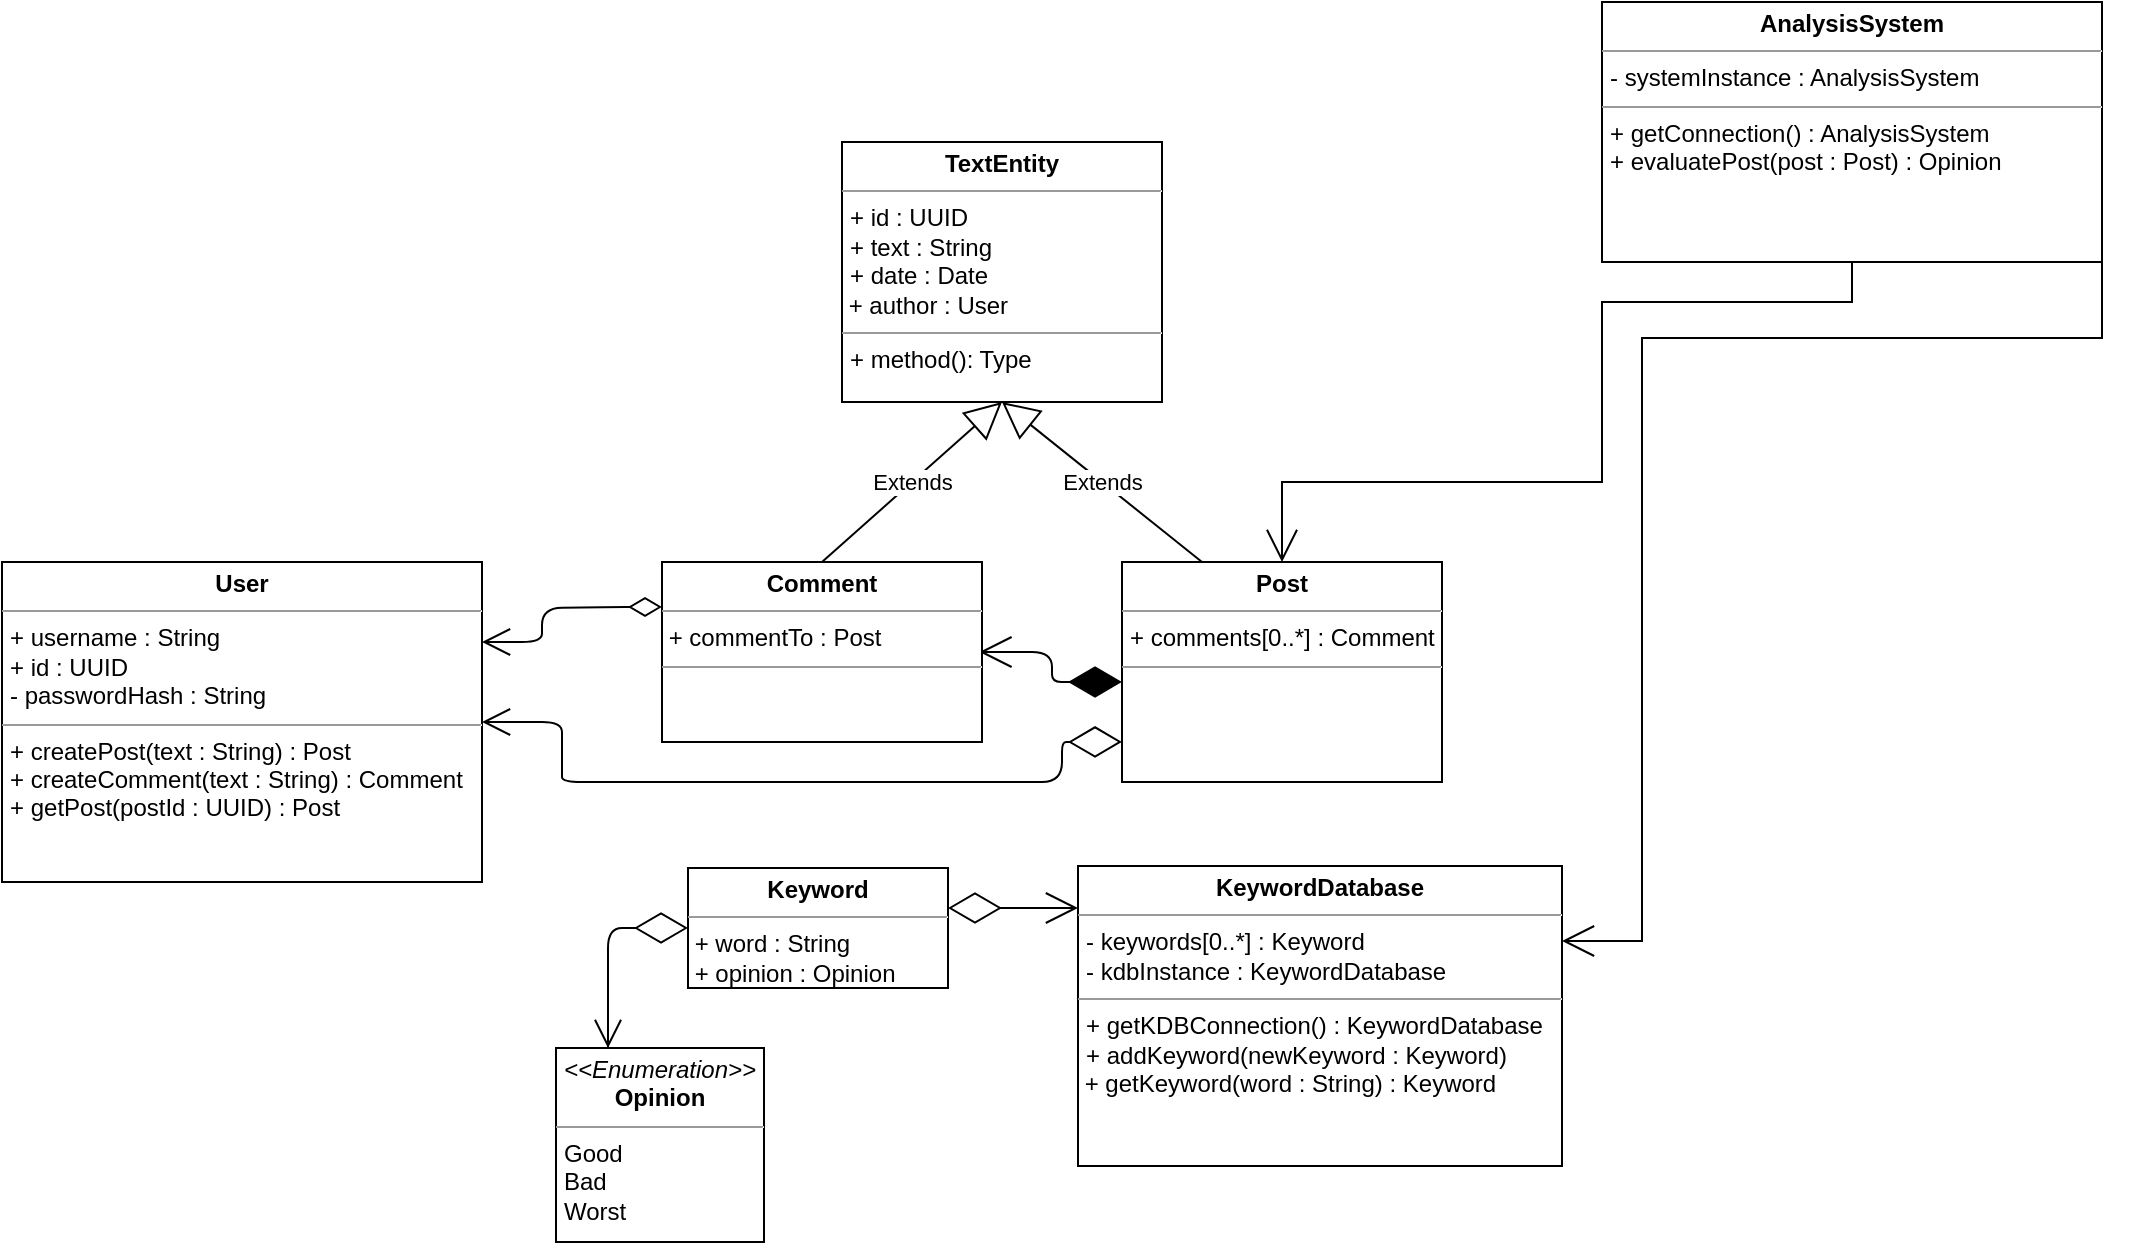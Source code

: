 <mxfile version="15.3.7" type="device" pages="2"><diagram id="C5RBs43oDa-KdzZeNtuy" name="Initial Design"><mxGraphModel dx="1977" dy="1680" grid="1" gridSize="10" guides="1" tooltips="1" connect="1" arrows="1" fold="1" page="1" pageScale="1" pageWidth="827" pageHeight="1169" math="0" shadow="0"><root><mxCell id="WIyWlLk6GJQsqaUBKTNV-0"/><mxCell id="WIyWlLk6GJQsqaUBKTNV-1" parent="WIyWlLk6GJQsqaUBKTNV-0"/><mxCell id="FQMM8KVgxUVfuDCL4yDW-41" style="edgeStyle=orthogonalEdgeStyle;rounded=0;orthogonalLoop=1;jettySize=auto;html=1;exitX=1;exitY=0.5;exitDx=0;exitDy=0;endArrow=open;startSize=14;endSize=14;sourcePerimeterSpacing=8;targetPerimeterSpacing=8;entryX=0.992;entryY=0.498;entryDx=0;entryDy=0;entryPerimeter=0;" parent="WIyWlLk6GJQsqaUBKTNV-1" source="FQMM8KVgxUVfuDCL4yDW-2" target="FQMM8KVgxUVfuDCL4yDW-2" edge="1"><mxGeometry relative="1" as="geometry"><mxPoint x="450.0" y="234.968" as="targetPoint"/></mxGeometry></mxCell><mxCell id="FQMM8KVgxUVfuDCL4yDW-2" value="&lt;p style=&quot;margin: 0px ; margin-top: 4px ; text-align: center&quot;&gt;&lt;b&gt;Comment&lt;/b&gt;&lt;/p&gt;&lt;hr size=&quot;1&quot;&gt;&amp;nbsp;+ commentTo : Post&lt;br&gt;&lt;hr size=&quot;1&quot;&gt;&lt;p style=&quot;margin: 0px ; margin-left: 4px&quot;&gt;&lt;br&gt;&lt;/p&gt;" style="verticalAlign=top;align=left;overflow=fill;fontSize=12;fontFamily=Helvetica;html=1;hachureGap=4;pointerEvents=0;" parent="WIyWlLk6GJQsqaUBKTNV-1" vertex="1"><mxGeometry x="280" y="190" width="160" height="90" as="geometry"/></mxCell><mxCell id="FQMM8KVgxUVfuDCL4yDW-8" value="&lt;p style=&quot;margin: 0px ; margin-top: 4px ; text-align: center&quot;&gt;&lt;b&gt;Post&lt;/b&gt;&lt;/p&gt;&lt;hr size=&quot;1&quot;&gt;&lt;p style=&quot;margin: 0px ; margin-left: 4px&quot;&gt;+ comments[0..*] : Comment&lt;br&gt;&lt;/p&gt;&lt;hr size=&quot;1&quot;&gt;&lt;p style=&quot;margin: 0px ; margin-left: 4px&quot;&gt;&lt;br&gt;&lt;/p&gt;" style="verticalAlign=top;align=left;overflow=fill;fontSize=12;fontFamily=Helvetica;html=1;hachureGap=4;pointerEvents=0;" parent="WIyWlLk6GJQsqaUBKTNV-1" vertex="1"><mxGeometry x="510" y="190" width="160" height="110" as="geometry"/></mxCell><mxCell id="FQMM8KVgxUVfuDCL4yDW-0" value="&lt;p style=&quot;margin: 0px ; margin-top: 4px ; text-align: center&quot;&gt;&lt;b&gt;User&lt;/b&gt;&lt;/p&gt;&lt;hr size=&quot;1&quot;&gt;&lt;p style=&quot;margin: 0px ; margin-left: 4px&quot;&gt;+ username : String&lt;/p&gt;&lt;p style=&quot;margin: 0px ; margin-left: 4px&quot;&gt;+ id : UUID&lt;br&gt;&lt;/p&gt;&lt;p style=&quot;margin: 0px ; margin-left: 4px&quot;&gt;- passwordHash : String&lt;/p&gt;&lt;hr size=&quot;1&quot;&gt;&lt;p style=&quot;margin: 0px ; margin-left: 4px&quot;&gt;+ createPost(text : String) : Post&lt;/p&gt;&lt;p style=&quot;margin: 0px ; margin-left: 4px&quot;&gt;+ createComment(text : String) : Comment&lt;br&gt;&lt;/p&gt;&lt;p style=&quot;margin: 0px ; margin-left: 4px&quot;&gt;+ getPost(postId : UUID) : Post&lt;br&gt;&lt;/p&gt;&lt;p style=&quot;margin: 0px ; margin-left: 4px&quot;&gt;&lt;br&gt;&lt;/p&gt;" style="verticalAlign=top;align=left;overflow=fill;fontSize=12;fontFamily=Helvetica;html=1;hachureGap=4;pointerEvents=0;" parent="WIyWlLk6GJQsqaUBKTNV-1" vertex="1"><mxGeometry x="-50" y="190" width="240" height="160" as="geometry"/></mxCell><mxCell id="FQMM8KVgxUVfuDCL4yDW-12" value="&lt;p style=&quot;margin: 0px ; margin-top: 4px ; text-align: center&quot;&gt;&lt;b&gt;KeywordDatabase&lt;/b&gt;&lt;br&gt;&lt;/p&gt;&lt;hr size=&quot;1&quot;&gt;&lt;p style=&quot;margin: 0px ; margin-left: 4px&quot;&gt;- keywords[0..*] : Keyword&lt;br&gt;&lt;/p&gt;&lt;p style=&quot;margin: 0px ; margin-left: 4px&quot;&gt;- kdbInstance : KeywordDatabase&lt;br&gt;&lt;/p&gt;&lt;hr size=&quot;1&quot;&gt;&lt;p style=&quot;margin: 0px ; margin-left: 4px&quot;&gt;+ getKDBConnection() : KeywordDatabase&lt;br&gt;&lt;/p&gt;&lt;p style=&quot;margin: 0px ; margin-left: 4px&quot;&gt;+ addKeyword(newKeyword : Keyword)&lt;/p&gt;&lt;div&gt;&amp;nbsp;+ getKeyword(word : String) : Keyword&lt;br&gt;&lt;/div&gt;" style="verticalAlign=top;align=left;overflow=fill;fontSize=12;fontFamily=Helvetica;html=1;hachureGap=4;pointerEvents=0;" parent="WIyWlLk6GJQsqaUBKTNV-1" vertex="1"><mxGeometry x="488" y="342" width="242" height="150" as="geometry"/></mxCell><mxCell id="FQMM8KVgxUVfuDCL4yDW-19" style="edgeStyle=orthogonalEdgeStyle;rounded=0;orthogonalLoop=1;jettySize=auto;html=1;endArrow=open;startSize=14;endSize=14;sourcePerimeterSpacing=8;targetPerimeterSpacing=8;" parent="WIyWlLk6GJQsqaUBKTNV-1" edge="1"><mxGeometry relative="1" as="geometry"><mxPoint x="480" y="363" as="sourcePoint"/><mxPoint x="488" y="363" as="targetPoint"/><Array as="points"><mxPoint x="488" y="363"/></Array></mxGeometry></mxCell><mxCell id="FQMM8KVgxUVfuDCL4yDW-13" value="&lt;p style=&quot;margin: 0px ; margin-top: 4px ; text-align: center&quot;&gt;&lt;b&gt;Keyword&lt;/b&gt;&lt;br&gt;&lt;/p&gt;&lt;hr size=&quot;1&quot;&gt;&lt;div&gt;&amp;nbsp;+ word : String&lt;br&gt;&lt;/div&gt;&lt;div&gt;&amp;nbsp;+ opinion : Opinion&lt;br&gt;&lt;/div&gt;&lt;hr size=&quot;1&quot;&gt;" style="verticalAlign=top;align=left;overflow=fill;fontSize=12;fontFamily=Helvetica;html=1;hachureGap=4;pointerEvents=0;" parent="WIyWlLk6GJQsqaUBKTNV-1" vertex="1"><mxGeometry x="293" y="343" width="130" height="60" as="geometry"/></mxCell><mxCell id="FQMM8KVgxUVfuDCL4yDW-15" value="&lt;p style=&quot;margin: 0px ; margin-top: 4px ; text-align: center&quot;&gt;&lt;i&gt;&amp;lt;&amp;lt;Enumeration&amp;gt;&amp;gt;&lt;/i&gt;&lt;br&gt;&lt;b&gt;Opinion&lt;/b&gt;&lt;/p&gt;&lt;hr size=&quot;1&quot;&gt;&lt;p style=&quot;margin: 0px ; margin-left: 4px&quot;&gt;Good&lt;/p&gt;&lt;p style=&quot;margin: 0px ; margin-left: 4px&quot;&gt;Bad&lt;/p&gt;&lt;p style=&quot;margin: 0px ; margin-left: 4px&quot;&gt;Worst&lt;br&gt;&lt;/p&gt;" style="verticalAlign=top;align=left;overflow=fill;fontSize=12;fontFamily=Helvetica;html=1;hachureGap=4;pointerEvents=0;" parent="WIyWlLk6GJQsqaUBKTNV-1" vertex="1"><mxGeometry x="227" y="433" width="104" height="97" as="geometry"/></mxCell><mxCell id="FQMM8KVgxUVfuDCL4yDW-20" value="" style="endArrow=diamondThin;endFill=0;endSize=24;html=1;sourcePerimeterSpacing=8;targetPerimeterSpacing=8;exitX=0.25;exitY=0;exitDx=0;exitDy=0;entryX=0;entryY=0.5;entryDx=0;entryDy=0;" parent="WIyWlLk6GJQsqaUBKTNV-1" source="FQMM8KVgxUVfuDCL4yDW-15" target="FQMM8KVgxUVfuDCL4yDW-13" edge="1"><mxGeometry width="160" relative="1" as="geometry"><mxPoint x="127" y="413" as="sourcePoint"/><mxPoint x="293" y="393" as="targetPoint"/><Array as="points"><mxPoint x="253" y="373"/></Array></mxGeometry></mxCell><mxCell id="FQMM8KVgxUVfuDCL4yDW-21" value="" style="endArrow=diamondThin;endFill=0;endSize=24;html=1;sourcePerimeterSpacing=8;targetPerimeterSpacing=8;" parent="WIyWlLk6GJQsqaUBKTNV-1" edge="1"><mxGeometry width="160" relative="1" as="geometry"><mxPoint x="483" y="363" as="sourcePoint"/><mxPoint x="423" y="363" as="targetPoint"/></mxGeometry></mxCell><mxCell id="FQMM8KVgxUVfuDCL4yDW-26" style="edgeStyle=orthogonalEdgeStyle;rounded=0;orthogonalLoop=1;jettySize=auto;html=1;exitX=0.5;exitY=1;exitDx=0;exitDy=0;entryX=0.5;entryY=0;entryDx=0;entryDy=0;endArrow=open;startSize=14;endSize=14;sourcePerimeterSpacing=8;targetPerimeterSpacing=8;" parent="WIyWlLk6GJQsqaUBKTNV-1" source="FQMM8KVgxUVfuDCL4yDW-23" target="FQMM8KVgxUVfuDCL4yDW-8" edge="1"><mxGeometry relative="1" as="geometry"><Array as="points"><mxPoint x="875" y="60"/><mxPoint x="750" y="60"/><mxPoint x="750" y="150"/><mxPoint x="590" y="150"/></Array></mxGeometry></mxCell><mxCell id="FQMM8KVgxUVfuDCL4yDW-23" value="&lt;p style=&quot;margin: 0px ; margin-top: 4px ; text-align: center&quot;&gt;&lt;b&gt;AnalysisSystem&lt;/b&gt;&lt;/p&gt;&lt;hr size=&quot;1&quot;&gt;&lt;p style=&quot;margin: 0px ; margin-left: 4px&quot;&gt;- systemInstance : AnalysisSystem&lt;br&gt;&lt;/p&gt;&lt;hr size=&quot;1&quot;&gt;&lt;p style=&quot;margin: 0px ; margin-left: 4px&quot;&gt;+ getConnection() : AnalysisSystem&lt;br&gt;&lt;/p&gt;&lt;p style=&quot;margin: 0px ; margin-left: 4px&quot;&gt;+ evaluatePost(post : Post) : Opinion&lt;/p&gt;" style="verticalAlign=top;align=left;overflow=fill;fontSize=12;fontFamily=Helvetica;html=1;hachureGap=4;pointerEvents=0;" parent="WIyWlLk6GJQsqaUBKTNV-1" vertex="1"><mxGeometry x="750" y="-90" width="250" height="130" as="geometry"/></mxCell><mxCell id="FQMM8KVgxUVfuDCL4yDW-25" value="" style="endArrow=diamondThin;endFill=1;endSize=24;html=1;sourcePerimeterSpacing=8;targetPerimeterSpacing=8;edgeStyle=orthogonalEdgeStyle;exitX=1;exitY=0.5;exitDx=0;exitDy=0;" parent="WIyWlLk6GJQsqaUBKTNV-1" source="FQMM8KVgxUVfuDCL4yDW-2" edge="1"><mxGeometry width="160" relative="1" as="geometry"><mxPoint x="440" y="212.5" as="sourcePoint"/><mxPoint x="510" y="250" as="targetPoint"/><Array as="points"><mxPoint x="475" y="235"/><mxPoint x="475" y="250"/></Array></mxGeometry></mxCell><mxCell id="FQMM8KVgxUVfuDCL4yDW-28" value="" style="endArrow=diamondThin;endFill=0;endSize=24;html=1;sourcePerimeterSpacing=8;targetPerimeterSpacing=8;entryX=0;entryY=0.818;entryDx=0;entryDy=0;entryPerimeter=0;" parent="WIyWlLk6GJQsqaUBKTNV-1" target="FQMM8KVgxUVfuDCL4yDW-8" edge="1"><mxGeometry width="160" relative="1" as="geometry"><mxPoint x="230" y="280" as="sourcePoint"/><mxPoint x="450" y="260" as="targetPoint"/><Array as="points"><mxPoint x="230" y="290"/><mxPoint x="230" y="300"/><mxPoint x="280" y="300"/><mxPoint x="350" y="300"/><mxPoint x="480" y="300"/><mxPoint x="480" y="280"/></Array></mxGeometry></mxCell><mxCell id="FQMM8KVgxUVfuDCL4yDW-31" value="" style="endArrow=open;endFill=1;endSize=12;html=1;sourcePerimeterSpacing=8;targetPerimeterSpacing=8;" parent="WIyWlLk6GJQsqaUBKTNV-1" edge="1"><mxGeometry width="160" relative="1" as="geometry"><mxPoint x="253" y="423" as="sourcePoint"/><mxPoint x="253" y="433" as="targetPoint"/></mxGeometry></mxCell><mxCell id="FQMM8KVgxUVfuDCL4yDW-33" value="" style="endArrow=open;endFill=1;endSize=12;html=1;sourcePerimeterSpacing=8;targetPerimeterSpacing=8;entryX=1;entryY=0.5;entryDx=0;entryDy=0;" parent="WIyWlLk6GJQsqaUBKTNV-1" target="FQMM8KVgxUVfuDCL4yDW-0" edge="1"><mxGeometry width="160" relative="1" as="geometry"><mxPoint x="230" y="280" as="sourcePoint"/><mxPoint x="200" y="270" as="targetPoint"/><Array as="points"><mxPoint x="230" y="270"/><mxPoint x="210" y="270"/></Array></mxGeometry></mxCell><mxCell id="FQMM8KVgxUVfuDCL4yDW-38" style="edgeStyle=orthogonalEdgeStyle;rounded=0;orthogonalLoop=1;jettySize=auto;html=1;exitX=1;exitY=0.75;exitDx=0;exitDy=0;endArrow=open;startSize=14;endSize=14;sourcePerimeterSpacing=8;targetPerimeterSpacing=8;entryX=1;entryY=0.25;entryDx=0;entryDy=0;" parent="WIyWlLk6GJQsqaUBKTNV-1" source="FQMM8KVgxUVfuDCL4yDW-23" target="FQMM8KVgxUVfuDCL4yDW-12" edge="1"><mxGeometry relative="1" as="geometry"><mxPoint x="710" y="400" as="targetPoint"/><mxPoint x="480" y="77.5" as="sourcePoint"/><Array as="points"><mxPoint x="1000" y="78"/><mxPoint x="770" y="78"/><mxPoint x="770" y="379"/></Array></mxGeometry></mxCell><mxCell id="FQMM8KVgxUVfuDCL4yDW-42" value="&lt;p style=&quot;margin: 0px ; margin-top: 4px ; text-align: center&quot;&gt;&lt;b&gt;TextEntity&lt;/b&gt;&lt;br&gt;&lt;/p&gt;&lt;hr size=&quot;1&quot;&gt;&lt;p style=&quot;margin: 0px ; margin-left: 4px&quot;&gt;+ id : UUID&lt;/p&gt;&lt;p style=&quot;margin: 0px ; margin-left: 4px&quot;&gt;+ text : String&lt;br&gt;+ date : Date&lt;/p&gt;&amp;nbsp;+ author : User&lt;hr size=&quot;1&quot;&gt;&lt;p style=&quot;margin: 0px ; margin-left: 4px&quot;&gt;+ method(): Type&lt;/p&gt;" style="verticalAlign=top;align=left;overflow=fill;fontSize=12;fontFamily=Helvetica;html=1;hachureGap=4;pointerEvents=0;" parent="WIyWlLk6GJQsqaUBKTNV-1" vertex="1"><mxGeometry x="370" y="-20" width="160" height="130" as="geometry"/></mxCell><mxCell id="FQMM8KVgxUVfuDCL4yDW-43" value="" style="endArrow=open;html=1;endSize=12;startArrow=diamondThin;startSize=14;startFill=0;edgeStyle=orthogonalEdgeStyle;align=left;verticalAlign=bottom;sourcePerimeterSpacing=8;targetPerimeterSpacing=8;entryX=1;entryY=0.25;entryDx=0;entryDy=0;exitX=0;exitY=0.25;exitDx=0;exitDy=0;" parent="WIyWlLk6GJQsqaUBKTNV-1" source="FQMM8KVgxUVfuDCL4yDW-2" target="FQMM8KVgxUVfuDCL4yDW-0" edge="1"><mxGeometry x="-1" y="3" relative="1" as="geometry"><mxPoint x="290" y="182" as="sourcePoint"/><mxPoint x="210" y="180" as="targetPoint"/><Array as="points"><mxPoint x="260" y="213"/><mxPoint x="220" y="213"/><mxPoint x="220" y="230"/></Array></mxGeometry></mxCell><mxCell id="FQMM8KVgxUVfuDCL4yDW-44" value="Extends" style="endArrow=block;endSize=16;endFill=0;html=1;sourcePerimeterSpacing=8;targetPerimeterSpacing=8;exitX=0.5;exitY=0;exitDx=0;exitDy=0;entryX=0.5;entryY=1;entryDx=0;entryDy=0;" parent="WIyWlLk6GJQsqaUBKTNV-1" source="FQMM8KVgxUVfuDCL4yDW-2" target="FQMM8KVgxUVfuDCL4yDW-42" edge="1"><mxGeometry width="160" relative="1" as="geometry"><mxPoint x="530" y="270" as="sourcePoint"/><mxPoint x="380" y="120" as="targetPoint"/></mxGeometry></mxCell><mxCell id="FQMM8KVgxUVfuDCL4yDW-45" value="Extends" style="endArrow=block;endSize=16;endFill=0;html=1;sourcePerimeterSpacing=8;targetPerimeterSpacing=8;exitX=0.25;exitY=0;exitDx=0;exitDy=0;entryX=0.5;entryY=1;entryDx=0;entryDy=0;" parent="WIyWlLk6GJQsqaUBKTNV-1" source="FQMM8KVgxUVfuDCL4yDW-8" target="FQMM8KVgxUVfuDCL4yDW-42" edge="1"><mxGeometry width="160" relative="1" as="geometry"><mxPoint x="500" y="110" as="sourcePoint"/><mxPoint x="660" y="110" as="targetPoint"/></mxGeometry></mxCell></root></mxGraphModel></diagram><diagram id="DwX4505UfAAwmyw-JDyH" name="My Proposals"><mxGraphModel dx="2767" dy="1952" grid="1" gridSize="10" guides="1" tooltips="1" connect="1" arrows="1" fold="1" page="1" pageScale="1" pageWidth="850" pageHeight="1100" math="0" shadow="0"><root><mxCell id="DqjX1cM85cAU5ecBb9OV-0"/><mxCell id="DqjX1cM85cAU5ecBb9OV-1" parent="DqjX1cM85cAU5ecBb9OV-0"/><mxCell id="DqjX1cM85cAU5ecBb9OV-3" value="&lt;p style=&quot;margin: 0px ; margin-top: 4px ; text-align: center&quot;&gt;&lt;b&gt;Comment&lt;/b&gt;&lt;/p&gt;&lt;hr size=&quot;1&quot;&gt;&amp;nbsp;+ likes : Integer" style="verticalAlign=top;align=left;overflow=fill;fontSize=12;fontFamily=Helvetica;html=1;hachureGap=4;pointerEvents=0;" parent="DqjX1cM85cAU5ecBb9OV-1" vertex="1"><mxGeometry x="280" y="190" width="160" height="60" as="geometry"/></mxCell><mxCell id="DqjX1cM85cAU5ecBb9OV-4" value="&lt;p style=&quot;margin: 0px ; margin-top: 4px ; text-align: center&quot;&gt;&lt;b&gt;Post&lt;/b&gt;&lt;/p&gt;&lt;hr size=&quot;1&quot;&gt;&lt;p style=&quot;margin: 0px ; margin-left: 4px&quot;&gt;+ comments[0..*] : Comment&lt;br&gt;&lt;/p&gt;" style="verticalAlign=top;align=left;overflow=fill;fontSize=12;fontFamily=Helvetica;html=1;hachureGap=4;pointerEvents=0;" parent="DqjX1cM85cAU5ecBb9OV-1" vertex="1"><mxGeometry x="510" y="190" width="160" height="60" as="geometry"/></mxCell><mxCell id="DqjX1cM85cAU5ecBb9OV-5" value="&lt;p style=&quot;margin: 0px ; margin-top: 4px ; text-align: center&quot;&gt;&lt;b&gt;User&lt;/b&gt;&lt;/p&gt;&lt;hr size=&quot;1&quot;&gt;&lt;div&gt;&amp;nbsp;+ status : String&lt;/div&gt;&lt;div&gt;&amp;nbsp;+ profilePictureLink : String&lt;br&gt;&lt;/div&gt;&lt;p style=&quot;margin: 0px ; margin-left: 4px&quot;&gt;&lt;br&gt;&lt;/p&gt;" style="verticalAlign=top;align=left;overflow=fill;fontSize=12;fontFamily=Helvetica;html=1;hachureGap=4;pointerEvents=0;" parent="DqjX1cM85cAU5ecBb9OV-1" vertex="1"><mxGeometry x="-339" y="390" width="250" height="60" as="geometry"/></mxCell><mxCell id="DqjX1cM85cAU5ecBb9OV-6" value="&lt;p style=&quot;margin: 0px ; margin-top: 4px ; text-align: center&quot;&gt;&lt;b&gt;ConcreteKeywordDatabase&lt;/b&gt;&lt;br&gt;&lt;/p&gt;&lt;hr size=&quot;1&quot;&gt;&lt;p style=&quot;margin: 0px ; margin-left: 4px&quot;&gt;- keywords[0..*] : Keyword&lt;br&gt;&lt;/p&gt;&lt;p style=&quot;margin: 0px ; margin-left: 4px&quot;&gt;- dbInstance : KeywordDatabase&lt;br&gt;&lt;/p&gt;&lt;hr size=&quot;1&quot;&gt;&lt;p style=&quot;margin: 0px ; margin-left: 4px&quot;&gt;+ getKDBConnection() : KeywordDatabase&lt;br&gt;&lt;/p&gt;&lt;p style=&quot;margin: 0px ; margin-left: 4px&quot;&gt;+ addKeyword(newKeyword : Keyword)&lt;/p&gt;&lt;div&gt;&amp;nbsp;+ getKeyword(word : String) : Keyword&lt;br&gt;&lt;/div&gt;" style="verticalAlign=top;align=left;overflow=fill;fontSize=12;fontFamily=Helvetica;html=1;hachureGap=4;pointerEvents=0;" parent="DqjX1cM85cAU5ecBb9OV-1" vertex="1"><mxGeometry x="488" y="342" width="242" height="138" as="geometry"/></mxCell><mxCell id="DqjX1cM85cAU5ecBb9OV-8" value="&lt;p style=&quot;margin: 0px ; margin-top: 4px ; text-align: center&quot;&gt;&lt;b&gt;Keyword&lt;/b&gt;&lt;br&gt;&lt;/p&gt;&lt;hr size=&quot;1&quot;&gt;&lt;div&gt;&amp;nbsp;+ word : String&lt;br&gt;&lt;/div&gt;&lt;div&gt;&amp;nbsp;+ opinion : Opinion&lt;/div&gt;&lt;div&gt;&lt;br&gt;&lt;/div&gt;&lt;hr size=&quot;1&quot;&gt;" style="verticalAlign=top;align=left;overflow=fill;fontSize=12;fontFamily=Helvetica;html=1;hachureGap=4;pointerEvents=0;" parent="DqjX1cM85cAU5ecBb9OV-1" vertex="1"><mxGeometry x="293" y="343" width="127" height="60" as="geometry"/></mxCell><mxCell id="DqjX1cM85cAU5ecBb9OV-9" value="&lt;p style=&quot;margin: 0px ; margin-top: 4px ; text-align: center&quot;&gt;&lt;i&gt;&amp;lt;&amp;lt;Enumeration&amp;gt;&amp;gt;&lt;/i&gt;&lt;br&gt;&lt;b&gt;Opinion&lt;/b&gt;&lt;/p&gt;&lt;hr size=&quot;1&quot;&gt;&lt;p style=&quot;margin: 0px ; margin-left: 4px&quot;&gt;Good&lt;/p&gt;&lt;p style=&quot;margin: 0px ; margin-left: 4px&quot;&gt;Bad&lt;/p&gt;&lt;p style=&quot;margin: 0px ; margin-left: 4px&quot;&gt;Worst&lt;br&gt;&lt;/p&gt;" style="verticalAlign=top;align=left;overflow=fill;fontSize=12;fontFamily=Helvetica;html=1;hachureGap=4;pointerEvents=0;" parent="DqjX1cM85cAU5ecBb9OV-1" vertex="1"><mxGeometry x="227" y="433" width="104" height="97" as="geometry"/></mxCell><mxCell id="DqjX1cM85cAU5ecBb9OV-10" value="" style="endArrow=diamondThin;endFill=0;endSize=24;html=1;sourcePerimeterSpacing=8;targetPerimeterSpacing=8;exitX=0.25;exitY=0;exitDx=0;exitDy=0;entryX=0;entryY=0.5;entryDx=0;entryDy=0;" parent="DqjX1cM85cAU5ecBb9OV-1" source="DqjX1cM85cAU5ecBb9OV-9" target="DqjX1cM85cAU5ecBb9OV-8" edge="1"><mxGeometry width="160" relative="1" as="geometry"><mxPoint x="127" y="413" as="sourcePoint"/><mxPoint x="293" y="393" as="targetPoint"/><Array as="points"><mxPoint x="253" y="373"/></Array></mxGeometry></mxCell><mxCell id="DqjX1cM85cAU5ecBb9OV-12" style="edgeStyle=orthogonalEdgeStyle;rounded=0;orthogonalLoop=1;jettySize=auto;html=1;exitX=0;exitY=0.25;exitDx=0;exitDy=0;endArrow=open;startSize=14;endSize=14;sourcePerimeterSpacing=8;targetPerimeterSpacing=8;" parent="DqjX1cM85cAU5ecBb9OV-1" source="DqjX1cM85cAU5ecBb9OV-13" edge="1"><mxGeometry relative="1" as="geometry"><Array as="points"><mxPoint x="830" y="265"/><mxPoint x="800" y="265"/><mxPoint x="800" y="230"/><mxPoint x="670" y="230"/></Array><mxPoint x="670" y="230" as="targetPoint"/></mxGeometry></mxCell><mxCell id="DqjX1cM85cAU5ecBb9OV-13" value="&lt;p style=&quot;margin: 0px ; margin-top: 4px ; text-align: center&quot;&gt;&lt;b&gt;AnalysisSystem&lt;/b&gt;&lt;/p&gt;&lt;hr size=&quot;1&quot;&gt;&lt;p style=&quot;margin: 0px ; margin-left: 4px&quot;&gt;- systemInstance : AnalysisSystem&lt;br&gt;&lt;/p&gt;&lt;hr size=&quot;1&quot;&gt;&lt;p style=&quot;margin: 0px ; margin-left: 4px&quot;&gt;+ getConnection() : AnalysisSystem&lt;br&gt;&lt;/p&gt;&lt;p style=&quot;margin: 0px ; margin-left: 4px&quot;&gt;+ evaluatePost(post : Post) : Opinion&lt;/p&gt;" style="verticalAlign=top;align=left;overflow=fill;fontSize=12;fontFamily=Helvetica;html=1;hachureGap=4;pointerEvents=0;" parent="DqjX1cM85cAU5ecBb9OV-1" vertex="1"><mxGeometry x="820" y="230" width="250" height="100" as="geometry"/></mxCell><mxCell id="DqjX1cM85cAU5ecBb9OV-16" value="" style="endArrow=open;endFill=1;endSize=12;html=1;sourcePerimeterSpacing=8;targetPerimeterSpacing=8;" parent="DqjX1cM85cAU5ecBb9OV-1" edge="1"><mxGeometry width="160" relative="1" as="geometry"><mxPoint x="253" y="423" as="sourcePoint"/><mxPoint x="253" y="433" as="targetPoint"/></mxGeometry></mxCell><mxCell id="DqjX1cM85cAU5ecBb9OV-18" style="edgeStyle=orthogonalEdgeStyle;rounded=0;orthogonalLoop=1;jettySize=auto;html=1;exitX=0;exitY=0.75;exitDx=0;exitDy=0;endArrow=open;startSize=14;endSize=14;sourcePerimeterSpacing=8;targetPerimeterSpacing=8;entryX=1;entryY=0.25;entryDx=0;entryDy=0;" parent="DqjX1cM85cAU5ecBb9OV-1" source="DqjX1cM85cAU5ecBb9OV-13" target="DqjX1cM85cAU5ecBb9OV-6" edge="1"><mxGeometry relative="1" as="geometry"><mxPoint x="710" y="400" as="targetPoint"/><mxPoint x="480" y="77.5" as="sourcePoint"/><Array as="points"><mxPoint x="800" y="298"/><mxPoint x="800" y="377"/></Array></mxGeometry></mxCell><mxCell id="DqjX1cM85cAU5ecBb9OV-19" value="&lt;p style=&quot;margin: 0px ; margin-top: 4px ; text-align: center&quot;&gt;&lt;b&gt;TextEntity&lt;/b&gt;&lt;br&gt;&lt;/p&gt;&lt;hr size=&quot;1&quot;&gt;&lt;p style=&quot;margin: 0px ; margin-left: 4px&quot;&gt;+ id : UUID&lt;/p&gt;&lt;p style=&quot;margin: 0px ; margin-left: 4px&quot;&gt;+ text : String&lt;br&gt;+ date : Date&lt;/p&gt;&amp;nbsp;+ author : AbstractUser&lt;hr size=&quot;1&quot;&gt;&lt;p style=&quot;margin: 0px ; margin-left: 4px&quot;&gt;+ method(): Type&lt;/p&gt;" style="verticalAlign=top;align=left;overflow=fill;fontSize=12;fontFamily=Helvetica;html=1;hachureGap=4;pointerEvents=0;" parent="DqjX1cM85cAU5ecBb9OV-1" vertex="1"><mxGeometry x="370" y="-10" width="160" height="120" as="geometry"/></mxCell><mxCell id="DqjX1cM85cAU5ecBb9OV-20" value="" style="endArrow=open;html=1;endSize=12;startArrow=diamondThin;startSize=14;startFill=0;edgeStyle=orthogonalEdgeStyle;align=left;verticalAlign=bottom;sourcePerimeterSpacing=8;targetPerimeterSpacing=8;entryX=1;entryY=0.25;entryDx=0;entryDy=0;exitX=0;exitY=0.25;exitDx=0;exitDy=0;" parent="DqjX1cM85cAU5ecBb9OV-1" source="DqjX1cM85cAU5ecBb9OV-3" target="DqjX1cM85cAU5ecBb9OV-29" edge="1"><mxGeometry x="-1" y="3" relative="1" as="geometry"><mxPoint x="290" y="182" as="sourcePoint"/><mxPoint x="210" y="180" as="targetPoint"/><Array as="points"><mxPoint x="130" y="205"/><mxPoint x="130" y="150"/></Array></mxGeometry></mxCell><mxCell id="DqjX1cM85cAU5ecBb9OV-21" value="Extends" style="endArrow=block;endSize=16;endFill=0;html=1;sourcePerimeterSpacing=8;targetPerimeterSpacing=8;exitX=0.5;exitY=0;exitDx=0;exitDy=0;entryX=0.5;entryY=1;entryDx=0;entryDy=0;" parent="DqjX1cM85cAU5ecBb9OV-1" source="DqjX1cM85cAU5ecBb9OV-3" target="DqjX1cM85cAU5ecBb9OV-19" edge="1"><mxGeometry width="160" relative="1" as="geometry"><mxPoint x="530" y="270" as="sourcePoint"/><mxPoint x="380" y="120" as="targetPoint"/></mxGeometry></mxCell><mxCell id="DqjX1cM85cAU5ecBb9OV-22" value="Extends" style="endArrow=block;endSize=16;endFill=0;html=1;sourcePerimeterSpacing=8;targetPerimeterSpacing=8;exitX=0.25;exitY=0;exitDx=0;exitDy=0;entryX=0.5;entryY=1;entryDx=0;entryDy=0;" parent="DqjX1cM85cAU5ecBb9OV-1" source="DqjX1cM85cAU5ecBb9OV-4" target="DqjX1cM85cAU5ecBb9OV-19" edge="1"><mxGeometry width="160" relative="1" as="geometry"><mxPoint x="500" y="110" as="sourcePoint"/><mxPoint x="660" y="110" as="targetPoint"/></mxGeometry></mxCell><mxCell id="DqjX1cM85cAU5ecBb9OV-23" value="&lt;p style=&quot;margin: 0px ; margin-top: 4px ; text-align: center&quot;&gt;&lt;b&gt;Facebook&lt;/b&gt;&lt;br&gt;&lt;/p&gt;&lt;hr size=&quot;1&quot;&gt;&lt;p style=&quot;margin: 0px ; margin-left: 4px&quot;&gt;- SocialNetworkDB dbInstance&lt;br&gt;&lt;/p&gt;&lt;hr size=&quot;1&quot;&gt;&lt;p style=&quot;margin: 0px ; margin-left: 4px&quot;&gt;+ auth(username : String, passwordHash : String) : User&lt;br&gt;&lt;/p&gt;&lt;p style=&quot;margin: 0px ; margin-left: 4px&quot;&gt;+ getPost()&lt;/p&gt;&lt;p style=&quot;margin: 0px ; margin-left: 4px&quot;&gt;+ publishPost(newPost : Post) : UUID&lt;br&gt;&lt;/p&gt;&lt;p style=&quot;margin: 0px ; margin-left: 4px&quot;&gt;+ publishComment(newComment : Comment, newPost Post) : UUID&lt;/p&gt;&lt;p style=&quot;margin: 0px ; margin-left: 4px&quot;&gt;&lt;br&gt;&lt;br&gt;&lt;/p&gt;&lt;p style=&quot;margin: 0px ; margin-left: 4px&quot;&gt;&lt;br&gt;&lt;/p&gt;&lt;p style=&quot;margin: 0px ; margin-left: 4px&quot;&gt;&lt;br&gt;&lt;/p&gt;" style="verticalAlign=top;align=left;overflow=fill;fontSize=12;fontFamily=Helvetica;html=1;hachureGap=4;pointerEvents=0;" parent="DqjX1cM85cAU5ecBb9OV-1" vertex="1"><mxGeometry x="-35" y="-280" width="380" height="130" as="geometry"/></mxCell><mxCell id="DqjX1cM85cAU5ecBb9OV-24" value="&lt;p style=&quot;margin: 0px ; margin-top: 4px ; text-align: center&quot;&gt;&lt;b&gt;WebsiteDB&lt;/b&gt;&lt;br&gt;&lt;/p&gt;&lt;hr size=&quot;1&quot;&gt;&lt;p style=&quot;margin: 0px ; margin-left: 4px&quot;&gt;- users[0..*] : User&lt;/p&gt;&lt;p style=&quot;margin: 0px ; margin-left: 4px&quot;&gt;- posts[0..*] : Post&lt;br&gt;&lt;/p&gt;&lt;hr size=&quot;1&quot;&gt;&lt;div&gt;&amp;nbsp;+ addUser(newUser : User)&lt;/div&gt;&lt;div&gt;&amp;nbsp;+ getUser(userId : UUID)&lt;/div&gt;&lt;div&gt;&amp;nbsp;+ getPost&lt;br&gt;&lt;/div&gt;&lt;div&gt;&lt;br&gt;&lt;/div&gt;" style="verticalAlign=top;align=left;overflow=fill;fontSize=12;fontFamily=Helvetica;html=1;hachureGap=4;pointerEvents=0;" parent="DqjX1cM85cAU5ecBb9OV-1" vertex="1"><mxGeometry x="350" y="-470" width="300" height="140" as="geometry"/></mxCell><mxCell id="DqjX1cM85cAU5ecBb9OV-25" value="" style="endArrow=open;html=1;endSize=12;startArrow=diamondThin;startSize=14;startFill=0;edgeStyle=orthogonalEdgeStyle;sourcePerimeterSpacing=8;targetPerimeterSpacing=8;exitX=0.5;exitY=0;exitDx=0;exitDy=0;entryX=0;entryY=0.25;entryDx=0;entryDy=0;" parent="DqjX1cM85cAU5ecBb9OV-1" source="DqjX1cM85cAU5ecBb9OV-23" target="DqjX1cM85cAU5ecBb9OV-24" edge="1"><mxGeometry relative="1" as="geometry"><mxPoint x="-30" y="-370.06" as="sourcePoint"/><mxPoint x="130" y="-370.06" as="targetPoint"/></mxGeometry></mxCell><mxCell id="DqjX1cM85cAU5ecBb9OV-26" value="&lt;p style=&quot;margin: 0px ; margin-top: 4px ; text-align: center&quot;&gt;&lt;i&gt;&amp;lt;&amp;lt;Interface&amp;gt;&amp;gt;&lt;/i&gt;&lt;span&gt;&#9;&lt;/span&gt;&lt;/p&gt;&lt;p style=&quot;margin: 0px ; margin-top: 4px ; text-align: center&quot;&gt;&lt;b&gt;SocialNetwork&lt;/b&gt;&lt;br&gt;&lt;/p&gt;&lt;hr size=&quot;1&quot;&gt;&lt;p style=&quot;margin: 0px ; margin-left: 4px&quot;&gt;+ auth(username : String, passwordHash : String) : User&lt;br&gt;&lt;/p&gt;&lt;p style=&quot;margin: 0px ; margin-left: 4px&quot;&gt;+ getPost()&lt;/p&gt;&lt;p style=&quot;margin: 0px ; margin-left: 4px&quot;&gt;+ publishPost(newPost : Post) : UUID&lt;br&gt;&lt;/p&gt;&lt;p style=&quot;margin: 0px ; margin-left: 4px&quot;&gt;+ publishComment(newComment : Comment, newPost Post) : UUID&lt;/p&gt;&lt;p style=&quot;margin: 0px ; margin-left: 4px&quot;&gt;&lt;br&gt;&lt;/p&gt;" style="verticalAlign=top;align=left;overflow=fill;fontSize=12;fontFamily=Helvetica;html=1;hachureGap=4;pointerEvents=0;" parent="DqjX1cM85cAU5ecBb9OV-1" vertex="1"><mxGeometry x="-740" y="-320" width="580" height="180" as="geometry"/></mxCell><mxCell id="DqjX1cM85cAU5ecBb9OV-29" value="&lt;p style=&quot;margin: 0px ; margin-top: 4px ; text-align: center&quot;&gt;&lt;b&gt;AbstractUser&lt;/b&gt;&lt;/p&gt;&lt;hr size=&quot;1&quot;&gt;&lt;p style=&quot;margin: 0px ; margin-left: 4px&quot;&gt;+ username : String&lt;/p&gt;&lt;p style=&quot;margin: 0px ; margin-left: 4px&quot;&gt;+ id : UUID&lt;br&gt;- token : String&lt;br&gt;&lt;/p&gt;&lt;p style=&quot;margin: 0px ; margin-left: 4px&quot;&gt;- passwordHash : String&lt;/p&gt;&lt;hr size=&quot;1&quot;&gt;&lt;p style=&quot;margin: 0px ; margin-left: 4px&quot;&gt;+ createPost(text : String) : Post&lt;/p&gt;&lt;p style=&quot;margin: 0px ; margin-left: 4px&quot;&gt;+ createComment(text : String) : Comment&lt;br&gt;&lt;/p&gt;&lt;p style=&quot;margin: 0px ; margin-left: 4px&quot;&gt;+ getPost(postId : UUID) : Post&lt;br&gt;&lt;/p&gt;&lt;p style=&quot;margin: 0px ; margin-left: 4px&quot;&gt;&lt;br&gt;&lt;/p&gt;" style="verticalAlign=top;align=left;overflow=fill;fontSize=12;fontFamily=Helvetica;html=1;hachureGap=4;pointerEvents=0;" parent="DqjX1cM85cAU5ecBb9OV-1" vertex="1"><mxGeometry x="-210" y="110" width="240" height="160" as="geometry"/></mxCell><mxCell id="-txaBpYgLAf4iNVv8EoD-6" style="edgeStyle=orthogonalEdgeStyle;rounded=0;orthogonalLoop=1;jettySize=auto;html=1;exitX=0.5;exitY=1;exitDx=0;exitDy=0;entryX=0.25;entryY=1;entryDx=0;entryDy=0;endArrow=open;startSize=14;endSize=14;sourcePerimeterSpacing=8;targetPerimeterSpacing=8;strokeColor=#000000;" parent="DqjX1cM85cAU5ecBb9OV-1" source="H9nu9DrgIPFZkSCwQ207-3" target="DqjX1cM85cAU5ecBb9OV-6" edge="1"><mxGeometry relative="1" as="geometry"><Array as="points"><mxPoint x="66" y="550"/><mxPoint x="549" y="550"/></Array><mxPoint x="110" y="490" as="sourcePoint"/></mxGeometry></mxCell><mxCell id="-txaBpYgLAf4iNVv8EoD-1" value="&lt;p style=&quot;margin: 0px ; margin-top: 4px ; text-align: center&quot;&gt;&lt;i&gt;&amp;lt;&amp;lt;Interface&amp;gt;&amp;gt;&lt;/i&gt;&lt;br&gt;&lt;b&gt;KeywordDatabase&lt;/b&gt;&lt;/p&gt;&lt;hr size=&quot;1&quot;&gt;&amp;nbsp;+ getKDBConnection() : KeywordDatabase&lt;br&gt;&lt;p style=&quot;margin: 0px ; margin-left: 4px&quot;&gt;+ addKeyword(newKeyword : Keyword)&lt;/p&gt;&amp;nbsp;+ getKeyword(word : String) : Keyword" style="verticalAlign=top;align=left;overflow=fill;fontSize=12;fontFamily=Helvetica;html=1;hachureGap=4;pointerEvents=0;" parent="DqjX1cM85cAU5ecBb9OV-1" vertex="1"><mxGeometry x="500" y="570" width="300" height="100" as="geometry"/></mxCell><mxCell id="-txaBpYgLAf4iNVv8EoD-5" value="" style="endArrow=block;dashed=1;endFill=0;endSize=12;html=1;sourcePerimeterSpacing=8;targetPerimeterSpacing=8;strokeColor=#CC0000;entryX=0.5;entryY=0;entryDx=0;entryDy=0;exitX=0.5;exitY=1;exitDx=0;exitDy=0;" parent="DqjX1cM85cAU5ecBb9OV-1" source="DqjX1cM85cAU5ecBb9OV-6" target="-txaBpYgLAf4iNVv8EoD-1" edge="1"><mxGeometry width="160" relative="1" as="geometry"><mxPoint x="560" y="500" as="sourcePoint"/><mxPoint x="720" y="500" as="targetPoint"/></mxGeometry></mxCell><mxCell id="-txaBpYgLAf4iNVv8EoD-7" value="Extends" style="endArrow=block;endSize=16;endFill=0;html=1;sourcePerimeterSpacing=8;targetPerimeterSpacing=8;strokeColor=#000000;entryX=0.5;entryY=1;entryDx=0;entryDy=0;exitX=0.5;exitY=0;exitDx=0;exitDy=0;" parent="DqjX1cM85cAU5ecBb9OV-1" source="DqjX1cM85cAU5ecBb9OV-5" target="DqjX1cM85cAU5ecBb9OV-29" edge="1"><mxGeometry width="160" relative="1" as="geometry"><mxPoint x="-285" y="300" as="sourcePoint"/><mxPoint x="-125" y="300" as="targetPoint"/></mxGeometry></mxCell><mxCell id="-txaBpYgLAf4iNVv8EoD-8" value="Extends" style="endArrow=block;endSize=16;endFill=0;html=1;sourcePerimeterSpacing=8;targetPerimeterSpacing=8;strokeColor=#000000;entryX=0.5;entryY=1;entryDx=0;entryDy=0;exitX=0.5;exitY=0;exitDx=0;exitDy=0;" parent="DqjX1cM85cAU5ecBb9OV-1" source="H9nu9DrgIPFZkSCwQ207-3" target="DqjX1cM85cAU5ecBb9OV-29" edge="1"><mxGeometry width="160" relative="1" as="geometry"><mxPoint x="50" y="390" as="sourcePoint"/><mxPoint x="-80" y="280" as="targetPoint"/></mxGeometry></mxCell><mxCell id="-txaBpYgLAf4iNVv8EoD-9" value="" style="endArrow=open;html=1;endSize=12;startArrow=diamondThin;startSize=14;startFill=0;edgeStyle=orthogonalEdgeStyle;align=left;verticalAlign=bottom;sourcePerimeterSpacing=8;targetPerimeterSpacing=8;strokeColor=#000000;entryX=1;entryY=0.5;entryDx=0;entryDy=0;exitX=0;exitY=0.75;exitDx=0;exitDy=0;" parent="DqjX1cM85cAU5ecBb9OV-1" source="DqjX1cM85cAU5ecBb9OV-4" target="DqjX1cM85cAU5ecBb9OV-29" edge="1"><mxGeometry x="-1" y="3" relative="1" as="geometry"><mxPoint x="420" y="320" as="sourcePoint"/><mxPoint x="10" y="260" as="targetPoint"/><Array as="points"><mxPoint x="460" y="235"/><mxPoint x="460" y="310"/><mxPoint x="100" y="310"/><mxPoint x="100" y="190"/></Array></mxGeometry></mxCell><mxCell id="-txaBpYgLAf4iNVv8EoD-10" value="у поста есть поле юзера, а у юзера есть поле токена, &lt;br&gt;т.е. можно просто передать пост (или коммент аналогично) для создания, збс придумал да?&lt;br&gt;(кажется это архитектура говна)" style="text;html=1;align=center;verticalAlign=middle;resizable=0;points=[];autosize=1;strokeColor=none;fillColor=#FFFF00;shadow=0;" parent="DqjX1cM85cAU5ecBb9OV-1" vertex="1"><mxGeometry x="-790" y="-400" width="530" height="50" as="geometry"/></mxCell><mxCell id="-txaBpYgLAf4iNVv8EoD-11" value="&lt;div&gt;ну а если не учитывать оверхеды гоняния объектов туда-сюда &lt;br&gt;&lt;/div&gt;&lt;div&gt;и рассматривать чисто ооп+солид+паттерны сторону?&lt;/div&gt;" style="text;html=1;align=center;verticalAlign=middle;resizable=0;points=[];autosize=1;strokeColor=none;fillColor=#FF8000;" parent="DqjX1cM85cAU5ecBb9OV-1" vertex="1"><mxGeometry x="-715" y="-345" width="360" height="30" as="geometry"/></mxCell><mxCell id="H9nu9DrgIPFZkSCwQ207-0" style="edgeStyle=orthogonalEdgeStyle;rounded=0;orthogonalLoop=1;jettySize=auto;html=1;exitX=0.5;exitY=1;exitDx=0;exitDy=0;" parent="DqjX1cM85cAU5ecBb9OV-1" source="DqjX1cM85cAU5ecBb9OV-5" target="DqjX1cM85cAU5ecBb9OV-5" edge="1"><mxGeometry relative="1" as="geometry"/></mxCell><mxCell id="H9nu9DrgIPFZkSCwQ207-3" value="&lt;p style=&quot;margin: 0px ; margin-top: 4px ; text-align: center&quot;&gt;&lt;b&gt;Admin&lt;/b&gt;&lt;/p&gt;&lt;hr size=&quot;1&quot;&gt;&lt;p style=&quot;margin: 0px ; margin-left: 4px&quot;&gt;+ db : KeywordDatabase&lt;/p&gt;" style="verticalAlign=top;align=left;overflow=fill;fontSize=12;fontFamily=Helvetica;html=1;" parent="DqjX1cM85cAU5ecBb9OV-1" vertex="1"><mxGeometry x="-59" y="390" width="250" height="60" as="geometry"/></mxCell><mxCell id="H9nu9DrgIPFZkSCwQ207-4" value="Implements" style="text;html=1;align=center;verticalAlign=middle;resizable=0;points=[];autosize=1;strokeColor=none;fillColor=#FFFFFF;" parent="DqjX1cM85cAU5ecBb9OV-1" vertex="1"><mxGeometry x="590" y="520" width="80" height="20" as="geometry"/></mxCell><mxCell id="H9nu9DrgIPFZkSCwQ207-5" value="" style="endArrow=open;html=1;endSize=12;startArrow=diamondThin;startSize=14;startFill=0;edgeStyle=orthogonalEdgeStyle;align=left;verticalAlign=bottom;entryX=1;entryY=0.5;entryDx=0;entryDy=0;exitX=-0.003;exitY=0.224;exitDx=0;exitDy=0;exitPerimeter=0;" parent="DqjX1cM85cAU5ecBb9OV-1" source="DqjX1cM85cAU5ecBb9OV-6" target="DqjX1cM85cAU5ecBb9OV-8" edge="1"><mxGeometry x="-1" y="3" relative="1" as="geometry"><mxPoint x="480" y="373" as="sourcePoint"/><mxPoint x="418" y="380" as="targetPoint"/><Array as="points"><mxPoint x="470" y="373"/></Array></mxGeometry></mxCell><mxCell id="H9nu9DrgIPFZkSCwQ207-8" value="" style="endArrow=open;html=1;endSize=12;startArrow=diamondThin;startSize=14;startFill=1;edgeStyle=orthogonalEdgeStyle;align=left;verticalAlign=bottom;" parent="DqjX1cM85cAU5ecBb9OV-1" edge="1"><mxGeometry x="-1" y="3" relative="1" as="geometry"><mxPoint x="510" y="220" as="sourcePoint"/><mxPoint x="440" y="219.76" as="targetPoint"/><Array as="points"><mxPoint x="440" y="220"/></Array></mxGeometry></mxCell></root></mxGraphModel></diagram></mxfile>